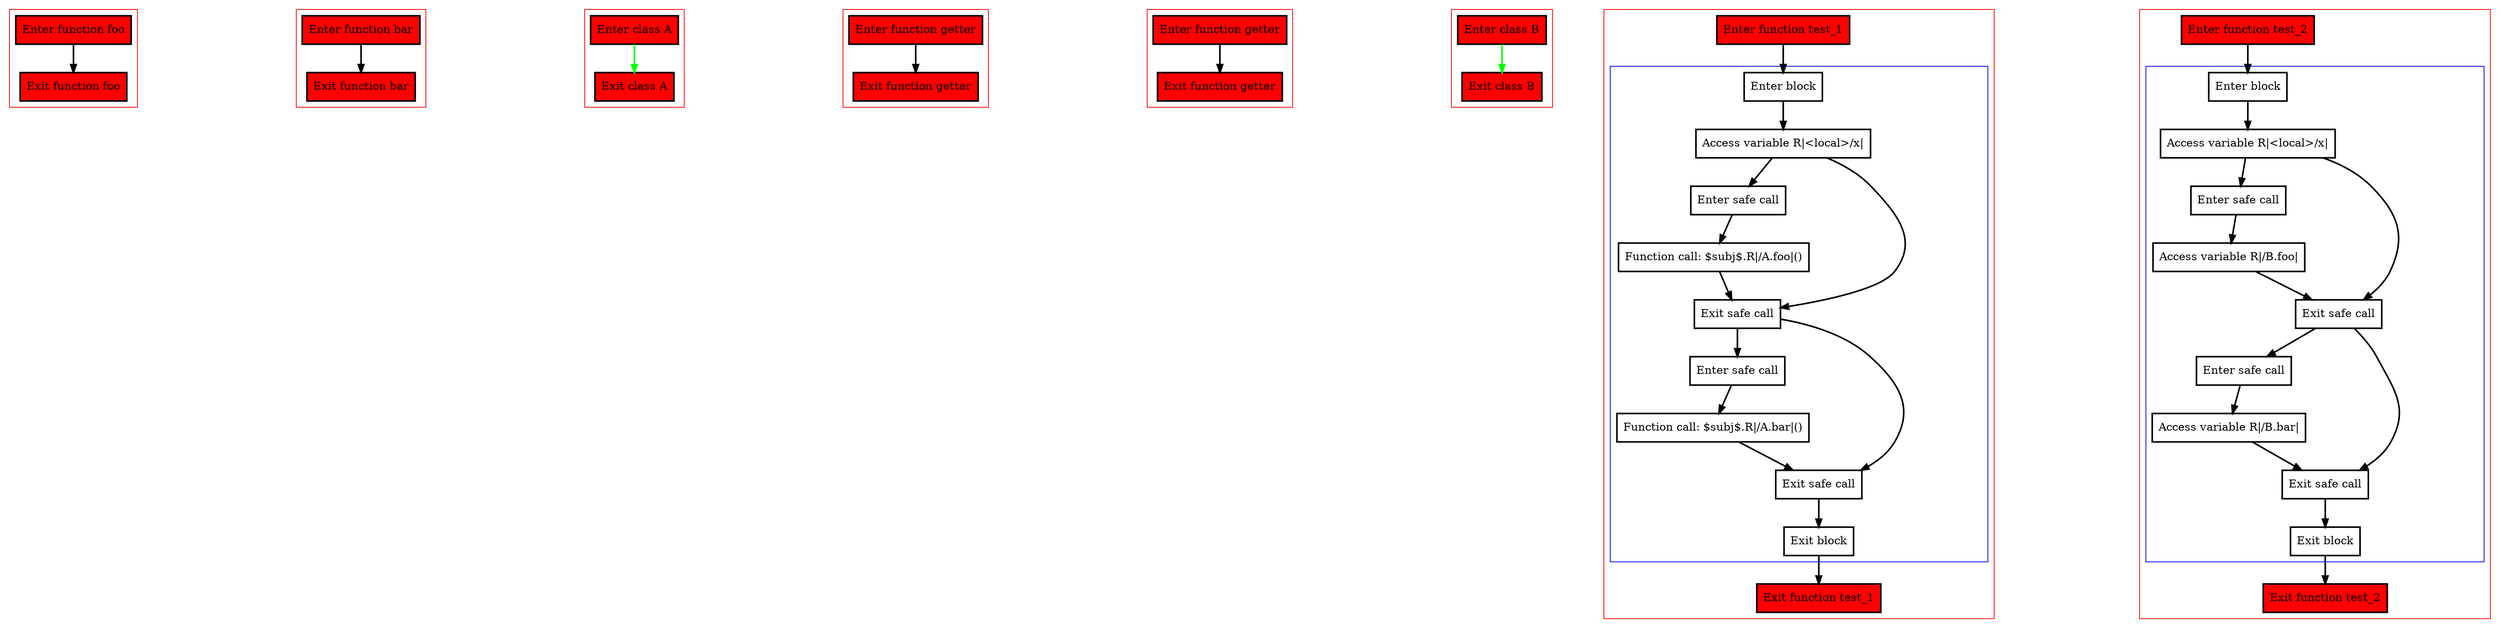 digraph safeCalls_kt {
    graph [nodesep=3]
    node [shape=box penwidth=2]
    edge [penwidth=2]

    subgraph cluster_0 {
        color=red
        0 [label="Enter function foo" style="filled" fillcolor=red];
        1 [label="Exit function foo" style="filled" fillcolor=red];
    }
    0 -> {1};

    subgraph cluster_1 {
        color=red
        2 [label="Enter function bar" style="filled" fillcolor=red];
        3 [label="Exit function bar" style="filled" fillcolor=red];
    }
    2 -> {3};

    subgraph cluster_2 {
        color=red
        4 [label="Enter class A" style="filled" fillcolor=red];
        5 [label="Exit class A" style="filled" fillcolor=red];
    }
    4 -> {5} [color=green];

    subgraph cluster_3 {
        color=red
        6 [label="Enter function getter" style="filled" fillcolor=red];
        7 [label="Exit function getter" style="filled" fillcolor=red];
    }
    6 -> {7};

    subgraph cluster_4 {
        color=red
        8 [label="Enter function getter" style="filled" fillcolor=red];
        9 [label="Exit function getter" style="filled" fillcolor=red];
    }
    8 -> {9};

    subgraph cluster_5 {
        color=red
        10 [label="Enter class B" style="filled" fillcolor=red];
        11 [label="Exit class B" style="filled" fillcolor=red];
    }
    10 -> {11} [color=green];

    subgraph cluster_6 {
        color=red
        12 [label="Enter function test_1" style="filled" fillcolor=red];
        subgraph cluster_7 {
            color=blue
            13 [label="Enter block"];
            14 [label="Access variable R|<local>/x|"];
            15 [label="Enter safe call"];
            16 [label="Function call: $subj$.R|/A.foo|()"];
            17 [label="Exit safe call"];
            18 [label="Enter safe call"];
            19 [label="Function call: $subj$.R|/A.bar|()"];
            20 [label="Exit safe call"];
            21 [label="Exit block"];
        }
        22 [label="Exit function test_1" style="filled" fillcolor=red];
    }
    12 -> {13};
    13 -> {14};
    14 -> {15 17};
    15 -> {16};
    16 -> {17};
    17 -> {18 20};
    18 -> {19};
    19 -> {20};
    20 -> {21};
    21 -> {22};

    subgraph cluster_8 {
        color=red
        23 [label="Enter function test_2" style="filled" fillcolor=red];
        subgraph cluster_9 {
            color=blue
            24 [label="Enter block"];
            25 [label="Access variable R|<local>/x|"];
            26 [label="Enter safe call"];
            27 [label="Access variable R|/B.foo|"];
            28 [label="Exit safe call"];
            29 [label="Enter safe call"];
            30 [label="Access variable R|/B.bar|"];
            31 [label="Exit safe call"];
            32 [label="Exit block"];
        }
        33 [label="Exit function test_2" style="filled" fillcolor=red];
    }
    23 -> {24};
    24 -> {25};
    25 -> {26 28};
    26 -> {27};
    27 -> {28};
    28 -> {29 31};
    29 -> {30};
    30 -> {31};
    31 -> {32};
    32 -> {33};

}

